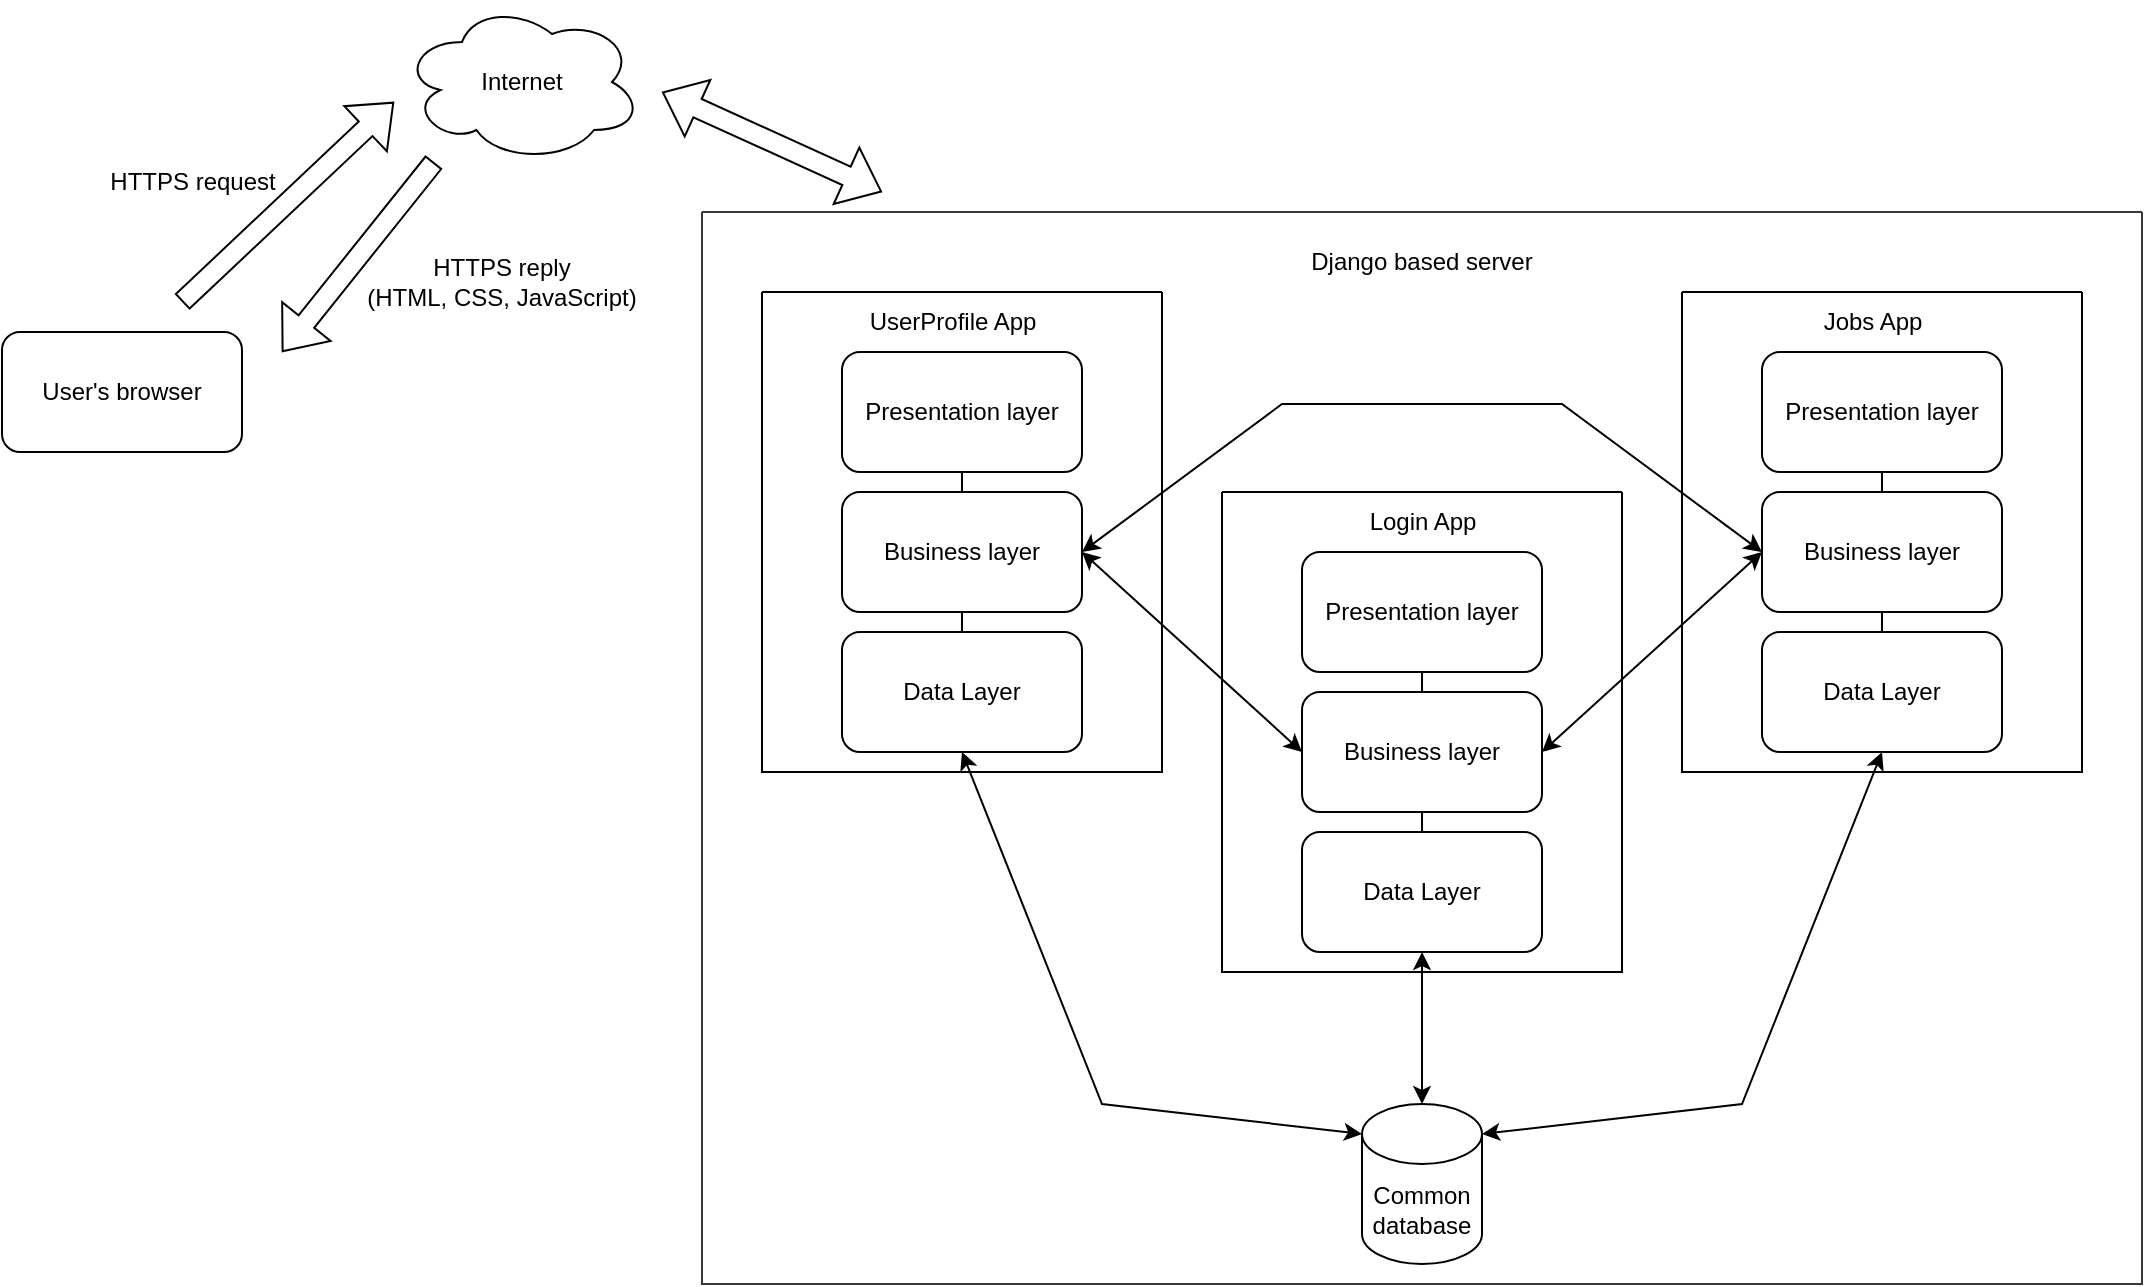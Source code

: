 <mxfile version="20.5.2" type="device"><diagram id="WTz57Yznw8bkBR_7LRyz" name="1 oldal"><mxGraphModel dx="1157" dy="643" grid="1" gridSize="10" guides="1" tooltips="1" connect="1" arrows="1" fold="1" page="1" pageScale="1" pageWidth="1169" pageHeight="827" math="0" shadow="0"><root><mxCell id="0"/><mxCell id="1" parent="0"/><mxCell id="Gd46Lm5UFl0pqqUMaoyV-1" value="Internet" style="ellipse;shape=cloud;whiteSpace=wrap;html=1;" vertex="1" parent="1"><mxGeometry x="270" y="15" width="120" height="80" as="geometry"/></mxCell><mxCell id="Gd46Lm5UFl0pqqUMaoyV-2" value="User's browser" style="rounded=1;whiteSpace=wrap;html=1;" vertex="1" parent="1"><mxGeometry x="70" y="180" width="120" height="60" as="geometry"/></mxCell><mxCell id="Gd46Lm5UFl0pqqUMaoyV-4" value="HTTPS request" style="text;html=1;align=center;verticalAlign=middle;resizable=0;points=[];autosize=1;strokeColor=none;fillColor=none;" vertex="1" parent="1"><mxGeometry x="110" y="90" width="110" height="30" as="geometry"/></mxCell><mxCell id="Gd46Lm5UFl0pqqUMaoyV-5" value="" style="shape=flexArrow;endArrow=classic;html=1;rounded=0;" edge="1" parent="1"><mxGeometry width="50" height="50" relative="1" as="geometry"><mxPoint x="160" y="165" as="sourcePoint"/><mxPoint x="266" y="65" as="targetPoint"/><Array as="points"/></mxGeometry></mxCell><mxCell id="Gd46Lm5UFl0pqqUMaoyV-6" value="" style="shape=flexArrow;endArrow=classic;html=1;rounded=0;" edge="1" parent="1"><mxGeometry width="50" height="50" relative="1" as="geometry"><mxPoint x="286" y="95" as="sourcePoint"/><mxPoint x="210" y="190" as="targetPoint"/></mxGeometry></mxCell><mxCell id="Gd46Lm5UFl0pqqUMaoyV-7" value="HTTPS reply&lt;br&gt;(HTML, CSS, JavaScript)" style="text;html=1;strokeColor=none;fillColor=none;align=center;verticalAlign=middle;whiteSpace=wrap;rounded=0;" vertex="1" parent="1"><mxGeometry x="240" y="140" width="160" height="30" as="geometry"/></mxCell><mxCell id="Gd46Lm5UFl0pqqUMaoyV-9" value="" style="shape=flexArrow;endArrow=classic;startArrow=classic;html=1;rounded=0;" edge="1" parent="1"><mxGeometry width="100" height="100" relative="1" as="geometry"><mxPoint x="510" y="110" as="sourcePoint"/><mxPoint x="400" y="60" as="targetPoint"/></mxGeometry></mxCell><mxCell id="Gd46Lm5UFl0pqqUMaoyV-55" value="" style="swimlane;startSize=0;shadow=0;fillColor=#cce5ff;strokeColor=#36393d;swimlaneFillColor=none;" vertex="1" parent="1"><mxGeometry x="420" y="120" width="720" height="536" as="geometry"/></mxCell><mxCell id="Gd46Lm5UFl0pqqUMaoyV-25" value="Common database" style="shape=cylinder3;whiteSpace=wrap;html=1;boundedLbl=1;backgroundOutline=1;size=15;" vertex="1" parent="Gd46Lm5UFl0pqqUMaoyV-55"><mxGeometry x="330" y="446" width="60" height="80" as="geometry"/></mxCell><mxCell id="Gd46Lm5UFl0pqqUMaoyV-35" value="" style="swimlane;startSize=0;" vertex="1" parent="Gd46Lm5UFl0pqqUMaoyV-55"><mxGeometry x="490" y="40" width="200" height="240" as="geometry"><mxRectangle x="470" y="70" width="50" height="40" as="alternateBounds"/></mxGeometry></mxCell><mxCell id="Gd46Lm5UFl0pqqUMaoyV-28" value="Presentation layer" style="rounded=1;whiteSpace=wrap;html=1;" vertex="1" parent="Gd46Lm5UFl0pqqUMaoyV-35"><mxGeometry x="40" y="30" width="120" height="60" as="geometry"/></mxCell><mxCell id="Gd46Lm5UFl0pqqUMaoyV-29" value="Business layer" style="rounded=1;whiteSpace=wrap;html=1;" vertex="1" parent="Gd46Lm5UFl0pqqUMaoyV-35"><mxGeometry x="40" y="100" width="120" height="60" as="geometry"/></mxCell><mxCell id="Gd46Lm5UFl0pqqUMaoyV-30" value="Data Layer" style="rounded=1;whiteSpace=wrap;html=1;" vertex="1" parent="Gd46Lm5UFl0pqqUMaoyV-35"><mxGeometry x="40" y="170" width="120" height="60" as="geometry"/></mxCell><mxCell id="Gd46Lm5UFl0pqqUMaoyV-36" value="Jobs App" style="text;html=1;align=center;verticalAlign=middle;resizable=0;points=[];autosize=1;strokeColor=none;fillColor=none;" vertex="1" parent="Gd46Lm5UFl0pqqUMaoyV-35"><mxGeometry x="60" width="70" height="30" as="geometry"/></mxCell><mxCell id="Gd46Lm5UFl0pqqUMaoyV-71" value="" style="endArrow=none;html=1;rounded=0;entryX=0.5;entryY=1;entryDx=0;entryDy=0;exitX=0.5;exitY=0;exitDx=0;exitDy=0;" edge="1" parent="Gd46Lm5UFl0pqqUMaoyV-35" source="Gd46Lm5UFl0pqqUMaoyV-29" target="Gd46Lm5UFl0pqqUMaoyV-28"><mxGeometry width="50" height="50" relative="1" as="geometry"><mxPoint x="100" y="100" as="sourcePoint"/><mxPoint x="150" y="110" as="targetPoint"/></mxGeometry></mxCell><mxCell id="Gd46Lm5UFl0pqqUMaoyV-72" value="" style="endArrow=none;html=1;rounded=0;entryX=0.5;entryY=0;entryDx=0;entryDy=0;exitX=0.5;exitY=1;exitDx=0;exitDy=0;" edge="1" parent="Gd46Lm5UFl0pqqUMaoyV-35" source="Gd46Lm5UFl0pqqUMaoyV-29" target="Gd46Lm5UFl0pqqUMaoyV-30"><mxGeometry width="50" height="50" relative="1" as="geometry"><mxPoint x="100" y="160" as="sourcePoint"/><mxPoint x="150" y="110" as="targetPoint"/></mxGeometry></mxCell><mxCell id="Gd46Lm5UFl0pqqUMaoyV-40" value="" style="swimlane;startSize=0;" vertex="1" parent="Gd46Lm5UFl0pqqUMaoyV-55"><mxGeometry x="260" y="140" width="200" height="240" as="geometry"><mxRectangle x="280" y="150" width="50" height="40" as="alternateBounds"/></mxGeometry></mxCell><mxCell id="Gd46Lm5UFl0pqqUMaoyV-41" value="Presentation layer" style="rounded=1;whiteSpace=wrap;html=1;" vertex="1" parent="Gd46Lm5UFl0pqqUMaoyV-40"><mxGeometry x="40" y="30" width="120" height="60" as="geometry"/></mxCell><mxCell id="Gd46Lm5UFl0pqqUMaoyV-42" value="Business layer" style="rounded=1;whiteSpace=wrap;html=1;" vertex="1" parent="Gd46Lm5UFl0pqqUMaoyV-40"><mxGeometry x="40" y="100" width="120" height="60" as="geometry"/></mxCell><mxCell id="Gd46Lm5UFl0pqqUMaoyV-43" value="Data Layer" style="rounded=1;whiteSpace=wrap;html=1;" vertex="1" parent="Gd46Lm5UFl0pqqUMaoyV-40"><mxGeometry x="40" y="170" width="120" height="60" as="geometry"/></mxCell><mxCell id="Gd46Lm5UFl0pqqUMaoyV-44" value="Login App" style="text;html=1;align=center;verticalAlign=middle;resizable=0;points=[];autosize=1;strokeColor=none;fillColor=none;" vertex="1" parent="Gd46Lm5UFl0pqqUMaoyV-40"><mxGeometry x="60" width="80" height="30" as="geometry"/></mxCell><mxCell id="Gd46Lm5UFl0pqqUMaoyV-69" value="" style="endArrow=none;html=1;rounded=0;entryX=0.5;entryY=1;entryDx=0;entryDy=0;exitX=0.5;exitY=0;exitDx=0;exitDy=0;" edge="1" parent="Gd46Lm5UFl0pqqUMaoyV-40" source="Gd46Lm5UFl0pqqUMaoyV-42" target="Gd46Lm5UFl0pqqUMaoyV-41"><mxGeometry width="50" height="50" relative="1" as="geometry"><mxPoint x="130" y="150" as="sourcePoint"/><mxPoint x="180" y="100" as="targetPoint"/></mxGeometry></mxCell><mxCell id="Gd46Lm5UFl0pqqUMaoyV-70" value="" style="endArrow=none;html=1;rounded=0;entryX=0.5;entryY=1;entryDx=0;entryDy=0;exitX=0.5;exitY=0;exitDx=0;exitDy=0;" edge="1" parent="Gd46Lm5UFl0pqqUMaoyV-40" source="Gd46Lm5UFl0pqqUMaoyV-43" target="Gd46Lm5UFl0pqqUMaoyV-42"><mxGeometry width="50" height="50" relative="1" as="geometry"><mxPoint x="130" y="200" as="sourcePoint"/><mxPoint x="180" y="150" as="targetPoint"/></mxGeometry></mxCell><mxCell id="Gd46Lm5UFl0pqqUMaoyV-22" value="" style="endArrow=classic;startArrow=classic;html=1;rounded=0;entryX=0;entryY=0.5;entryDx=0;entryDy=0;exitX=1;exitY=0.5;exitDx=0;exitDy=0;" edge="1" parent="Gd46Lm5UFl0pqqUMaoyV-55" source="Gd46Lm5UFl0pqqUMaoyV-42" target="Gd46Lm5UFl0pqqUMaoyV-29"><mxGeometry width="50" height="50" relative="1" as="geometry"><mxPoint x="375" y="60" as="sourcePoint"/><mxPoint x="415" y="40" as="targetPoint"/></mxGeometry></mxCell><mxCell id="Gd46Lm5UFl0pqqUMaoyV-45" value="" style="swimlane;startSize=0;" vertex="1" parent="Gd46Lm5UFl0pqqUMaoyV-55"><mxGeometry x="30" y="40" width="200" height="240" as="geometry"><mxRectangle x="95" y="70" width="50" height="40" as="alternateBounds"/></mxGeometry></mxCell><mxCell id="Gd46Lm5UFl0pqqUMaoyV-46" value="Presentation layer" style="rounded=1;whiteSpace=wrap;html=1;" vertex="1" parent="Gd46Lm5UFl0pqqUMaoyV-45"><mxGeometry x="40" y="30" width="120" height="60" as="geometry"/></mxCell><mxCell id="Gd46Lm5UFl0pqqUMaoyV-47" value="Business layer" style="rounded=1;whiteSpace=wrap;html=1;" vertex="1" parent="Gd46Lm5UFl0pqqUMaoyV-45"><mxGeometry x="40" y="100" width="120" height="60" as="geometry"/></mxCell><mxCell id="Gd46Lm5UFl0pqqUMaoyV-48" value="Data Layer" style="rounded=1;whiteSpace=wrap;html=1;" vertex="1" parent="Gd46Lm5UFl0pqqUMaoyV-45"><mxGeometry x="40" y="170" width="120" height="60" as="geometry"/></mxCell><mxCell id="Gd46Lm5UFl0pqqUMaoyV-49" value="UserProfile App" style="text;html=1;align=center;verticalAlign=middle;resizable=0;points=[];autosize=1;strokeColor=none;fillColor=none;" vertex="1" parent="Gd46Lm5UFl0pqqUMaoyV-45"><mxGeometry x="40" width="110" height="30" as="geometry"/></mxCell><mxCell id="Gd46Lm5UFl0pqqUMaoyV-66" value="" style="endArrow=none;html=1;rounded=0;entryX=0.5;entryY=1;entryDx=0;entryDy=0;exitX=0.5;exitY=0;exitDx=0;exitDy=0;" edge="1" parent="Gd46Lm5UFl0pqqUMaoyV-45" source="Gd46Lm5UFl0pqqUMaoyV-47" target="Gd46Lm5UFl0pqqUMaoyV-46"><mxGeometry width="50" height="50" relative="1" as="geometry"><mxPoint x="120" y="160" as="sourcePoint"/><mxPoint x="170" y="110" as="targetPoint"/></mxGeometry></mxCell><mxCell id="Gd46Lm5UFl0pqqUMaoyV-67" value="" style="endArrow=none;html=1;rounded=0;entryX=0.5;entryY=1;entryDx=0;entryDy=0;exitX=0.5;exitY=0;exitDx=0;exitDy=0;" edge="1" parent="Gd46Lm5UFl0pqqUMaoyV-45" source="Gd46Lm5UFl0pqqUMaoyV-48" target="Gd46Lm5UFl0pqqUMaoyV-47"><mxGeometry width="50" height="50" relative="1" as="geometry"><mxPoint x="120" y="160" as="sourcePoint"/><mxPoint x="170" y="110" as="targetPoint"/></mxGeometry></mxCell><mxCell id="Gd46Lm5UFl0pqqUMaoyV-23" value="" style="endArrow=classic;startArrow=classic;html=1;rounded=0;entryX=0;entryY=0.5;entryDx=0;entryDy=0;exitX=1;exitY=0.5;exitDx=0;exitDy=0;" edge="1" parent="Gd46Lm5UFl0pqqUMaoyV-55" source="Gd46Lm5UFl0pqqUMaoyV-47" target="Gd46Lm5UFl0pqqUMaoyV-29"><mxGeometry width="50" height="50" relative="1" as="geometry"><mxPoint x="175" as="sourcePoint"/><mxPoint x="405" as="targetPoint"/><Array as="points"><mxPoint x="290" y="96"/><mxPoint x="430" y="96"/></Array></mxGeometry></mxCell><mxCell id="Gd46Lm5UFl0pqqUMaoyV-21" value="" style="endArrow=classic;startArrow=classic;html=1;rounded=0;exitX=0;exitY=0.5;exitDx=0;exitDy=0;entryX=1;entryY=0.5;entryDx=0;entryDy=0;" edge="1" parent="Gd46Lm5UFl0pqqUMaoyV-55" source="Gd46Lm5UFl0pqqUMaoyV-42" target="Gd46Lm5UFl0pqqUMaoyV-47"><mxGeometry width="50" height="50" relative="1" as="geometry"><mxPoint x="185" y="120" as="sourcePoint"/><mxPoint x="125" y="90" as="targetPoint"/></mxGeometry></mxCell><mxCell id="Gd46Lm5UFl0pqqUMaoyV-52" value="" style="endArrow=classic;startArrow=classic;html=1;rounded=0;entryX=0.5;entryY=1;entryDx=0;entryDy=0;exitX=1;exitY=0;exitDx=0;exitDy=15;exitPerimeter=0;" edge="1" parent="Gd46Lm5UFl0pqqUMaoyV-55" source="Gd46Lm5UFl0pqqUMaoyV-25" target="Gd46Lm5UFl0pqqUMaoyV-30"><mxGeometry width="50" height="50" relative="1" as="geometry"><mxPoint x="335" y="480" as="sourcePoint"/><mxPoint x="425" y="330" as="targetPoint"/><Array as="points"><mxPoint x="520" y="446"/></Array></mxGeometry></mxCell><mxCell id="Gd46Lm5UFl0pqqUMaoyV-53" value="" style="endArrow=classic;startArrow=classic;html=1;rounded=0;entryX=0.5;entryY=1;entryDx=0;entryDy=0;exitX=0.5;exitY=0;exitDx=0;exitDy=0;exitPerimeter=0;" edge="1" parent="Gd46Lm5UFl0pqqUMaoyV-55" source="Gd46Lm5UFl0pqqUMaoyV-25" target="Gd46Lm5UFl0pqqUMaoyV-43"><mxGeometry width="50" height="50" relative="1" as="geometry"><mxPoint x="305" y="440" as="sourcePoint"/><mxPoint x="425" y="330" as="targetPoint"/></mxGeometry></mxCell><mxCell id="Gd46Lm5UFl0pqqUMaoyV-54" value="" style="endArrow=classic;startArrow=classic;html=1;rounded=0;entryX=0.5;entryY=1;entryDx=0;entryDy=0;exitX=0;exitY=0;exitDx=0;exitDy=15;exitPerimeter=0;" edge="1" parent="Gd46Lm5UFl0pqqUMaoyV-55" source="Gd46Lm5UFl0pqqUMaoyV-25" target="Gd46Lm5UFl0pqqUMaoyV-48"><mxGeometry width="50" height="50" relative="1" as="geometry"><mxPoint x="275" y="480" as="sourcePoint"/><mxPoint x="425" y="330" as="targetPoint"/><Array as="points"><mxPoint x="200" y="446"/></Array></mxGeometry></mxCell><mxCell id="Gd46Lm5UFl0pqqUMaoyV-64" value="Django based server" style="text;html=1;strokeColor=none;fillColor=none;align=center;verticalAlign=middle;whiteSpace=wrap;rounded=0;" vertex="1" parent="Gd46Lm5UFl0pqqUMaoyV-55"><mxGeometry x="285" y="10" width="150" height="30" as="geometry"/></mxCell><mxCell id="Gd46Lm5UFl0pqqUMaoyV-65" style="edgeStyle=orthogonalEdgeStyle;rounded=0;orthogonalLoop=1;jettySize=auto;html=1;exitX=0.5;exitY=1;exitDx=0;exitDy=0;" edge="1" parent="Gd46Lm5UFl0pqqUMaoyV-55" source="Gd46Lm5UFl0pqqUMaoyV-64" target="Gd46Lm5UFl0pqqUMaoyV-64"><mxGeometry relative="1" as="geometry"/></mxCell></root></mxGraphModel></diagram></mxfile>